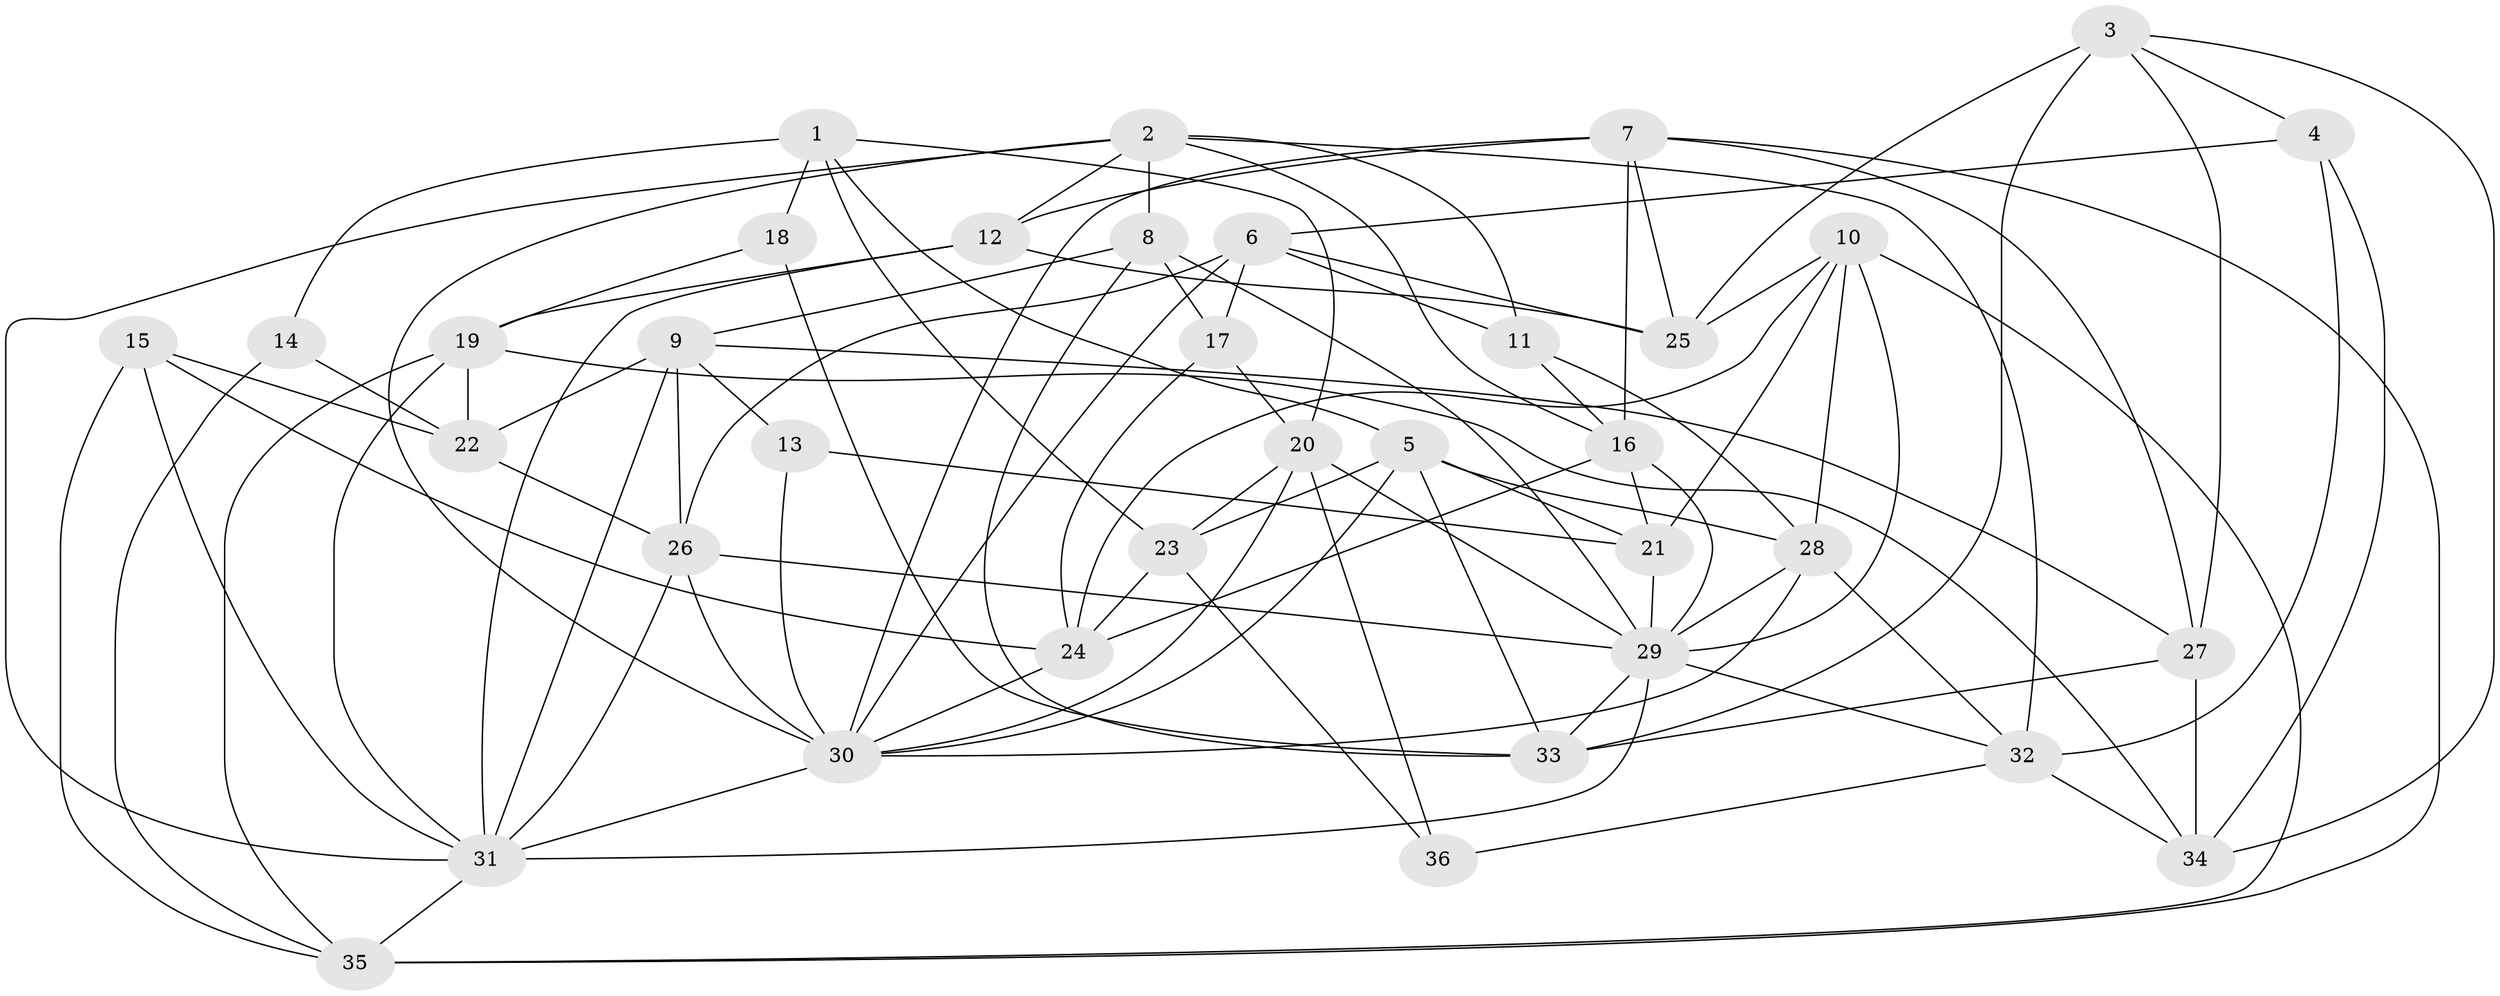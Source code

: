 // original degree distribution, {4: 1.0}
// Generated by graph-tools (version 1.1) at 2025/26/03/09/25 03:26:50]
// undirected, 36 vertices, 99 edges
graph export_dot {
graph [start="1"]
  node [color=gray90,style=filled];
  1;
  2;
  3;
  4;
  5;
  6;
  7;
  8;
  9;
  10;
  11;
  12;
  13;
  14;
  15;
  16;
  17;
  18;
  19;
  20;
  21;
  22;
  23;
  24;
  25;
  26;
  27;
  28;
  29;
  30;
  31;
  32;
  33;
  34;
  35;
  36;
  1 -- 5 [weight=1.0];
  1 -- 14 [weight=1.0];
  1 -- 18 [weight=2.0];
  1 -- 20 [weight=1.0];
  1 -- 23 [weight=1.0];
  2 -- 8 [weight=2.0];
  2 -- 11 [weight=1.0];
  2 -- 12 [weight=1.0];
  2 -- 16 [weight=1.0];
  2 -- 30 [weight=1.0];
  2 -- 31 [weight=1.0];
  2 -- 32 [weight=1.0];
  3 -- 4 [weight=1.0];
  3 -- 25 [weight=2.0];
  3 -- 27 [weight=1.0];
  3 -- 33 [weight=1.0];
  3 -- 34 [weight=1.0];
  4 -- 6 [weight=1.0];
  4 -- 32 [weight=1.0];
  4 -- 34 [weight=1.0];
  5 -- 21 [weight=1.0];
  5 -- 23 [weight=1.0];
  5 -- 28 [weight=1.0];
  5 -- 30 [weight=1.0];
  5 -- 33 [weight=1.0];
  6 -- 11 [weight=1.0];
  6 -- 17 [weight=1.0];
  6 -- 25 [weight=1.0];
  6 -- 26 [weight=1.0];
  6 -- 30 [weight=1.0];
  7 -- 12 [weight=1.0];
  7 -- 16 [weight=1.0];
  7 -- 25 [weight=1.0];
  7 -- 27 [weight=1.0];
  7 -- 30 [weight=1.0];
  7 -- 35 [weight=1.0];
  8 -- 9 [weight=1.0];
  8 -- 17 [weight=1.0];
  8 -- 29 [weight=1.0];
  8 -- 33 [weight=1.0];
  9 -- 13 [weight=1.0];
  9 -- 22 [weight=1.0];
  9 -- 26 [weight=1.0];
  9 -- 27 [weight=1.0];
  9 -- 31 [weight=1.0];
  10 -- 21 [weight=1.0];
  10 -- 24 [weight=1.0];
  10 -- 25 [weight=1.0];
  10 -- 28 [weight=1.0];
  10 -- 29 [weight=1.0];
  10 -- 35 [weight=1.0];
  11 -- 16 [weight=1.0];
  11 -- 28 [weight=1.0];
  12 -- 19 [weight=1.0];
  12 -- 25 [weight=1.0];
  12 -- 31 [weight=2.0];
  13 -- 21 [weight=2.0];
  13 -- 30 [weight=1.0];
  14 -- 22 [weight=2.0];
  14 -- 35 [weight=1.0];
  15 -- 22 [weight=1.0];
  15 -- 24 [weight=1.0];
  15 -- 31 [weight=1.0];
  15 -- 35 [weight=1.0];
  16 -- 21 [weight=1.0];
  16 -- 24 [weight=1.0];
  16 -- 29 [weight=1.0];
  17 -- 20 [weight=1.0];
  17 -- 24 [weight=1.0];
  18 -- 19 [weight=1.0];
  18 -- 33 [weight=1.0];
  19 -- 22 [weight=1.0];
  19 -- 31 [weight=1.0];
  19 -- 34 [weight=1.0];
  19 -- 35 [weight=1.0];
  20 -- 23 [weight=1.0];
  20 -- 29 [weight=1.0];
  20 -- 30 [weight=1.0];
  20 -- 36 [weight=1.0];
  21 -- 29 [weight=1.0];
  22 -- 26 [weight=1.0];
  23 -- 24 [weight=1.0];
  23 -- 36 [weight=2.0];
  24 -- 30 [weight=1.0];
  26 -- 29 [weight=1.0];
  26 -- 30 [weight=1.0];
  26 -- 31 [weight=1.0];
  27 -- 33 [weight=1.0];
  27 -- 34 [weight=2.0];
  28 -- 29 [weight=1.0];
  28 -- 30 [weight=1.0];
  28 -- 32 [weight=1.0];
  29 -- 31 [weight=1.0];
  29 -- 32 [weight=1.0];
  29 -- 33 [weight=1.0];
  30 -- 31 [weight=1.0];
  31 -- 35 [weight=1.0];
  32 -- 34 [weight=1.0];
  32 -- 36 [weight=1.0];
}
